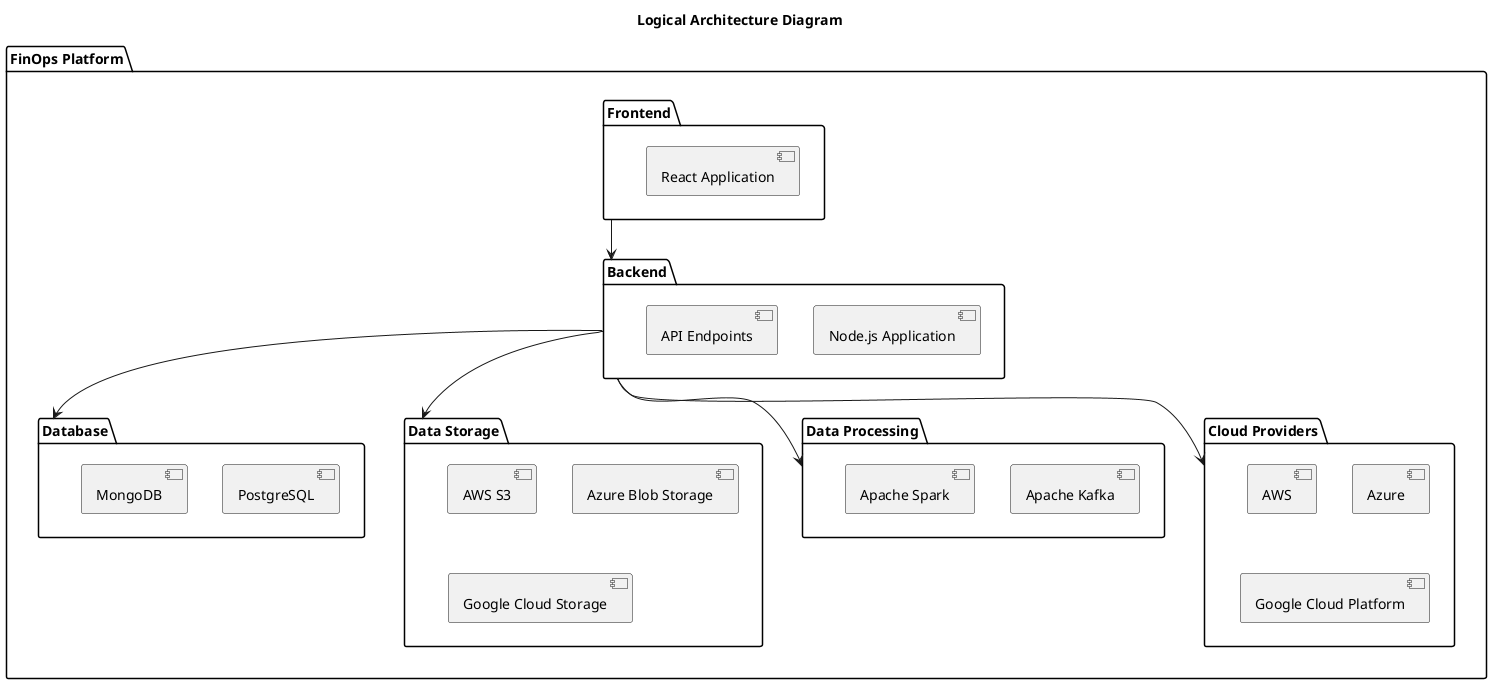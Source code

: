 @startuml
title Logical Architecture Diagram

package "FinOps Platform" {
    [Frontend] -down-> [Backend]
    [Backend] -down-> [Database]
    [Backend] -down-> [Data Storage]
    [Backend] -down-> [Data Processing]
    [Backend] -down-> [Cloud Providers]
}

package "Frontend" {
    [React Application]
}

package "Backend" {
    [Node.js Application]
    [API Endpoints]
}

package "Database" {
    [PostgreSQL]
    [MongoDB]
}

package "Data Storage" {
    [AWS S3]
    [Azure Blob Storage]
    [Google Cloud Storage]
}

package "Data Processing" {
    [Apache Kafka]
    [Apache Spark]
}

package "Cloud Providers" {
    [AWS]
    [Azure]
    [Google Cloud Platform]
}

@enduml